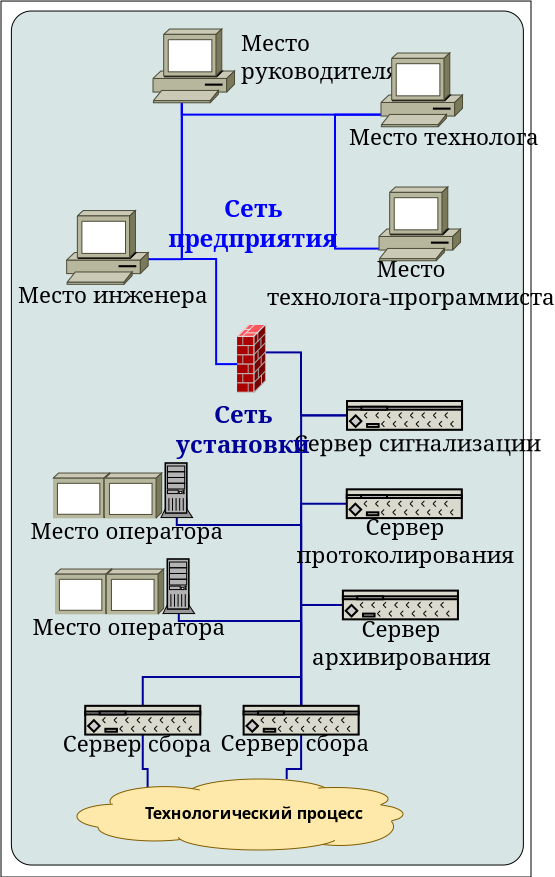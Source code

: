 <?xml version="1.0" encoding="UTF-8"?>
<dia:diagram xmlns:dia="http://www.lysator.liu.se/~alla/dia/">
  <dia:layer name="Тло" visible="true">
    <dia:object type="Standard - Box" version="0" id="O0">
      <dia:attribute name="obj_pos">
        <dia:point val="45.2,-17"/>
      </dia:attribute>
      <dia:attribute name="obj_bb">
        <dia:rectangle val="45.2,-17;71.7,26.8"/>
      </dia:attribute>
      <dia:attribute name="elem_corner">
        <dia:point val="45.2,-17"/>
      </dia:attribute>
      <dia:attribute name="elem_width">
        <dia:real val="26.5"/>
      </dia:attribute>
      <dia:attribute name="elem_height">
        <dia:real val="43.8"/>
      </dia:attribute>
      <dia:attribute name="border_width">
        <dia:real val="0"/>
      </dia:attribute>
      <dia:attribute name="show_background">
        <dia:boolean val="true"/>
      </dia:attribute>
      <dia:attribute name="corner_radius">
        <dia:real val="1.175e-39"/>
      </dia:attribute>
    </dia:object>
    <dia:group>
      <dia:object type="Standard - Box" version="0" id="O1">
        <dia:attribute name="obj_pos">
          <dia:point val="45.719,-16.5"/>
        </dia:attribute>
        <dia:attribute name="obj_bb">
          <dia:rectangle val="45.694,-16.525;71.344,26.225"/>
        </dia:attribute>
        <dia:attribute name="elem_corner">
          <dia:point val="45.719,-16.5"/>
        </dia:attribute>
        <dia:attribute name="elem_width">
          <dia:real val="25.6"/>
        </dia:attribute>
        <dia:attribute name="elem_height">
          <dia:real val="42.7"/>
        </dia:attribute>
        <dia:attribute name="border_width">
          <dia:real val="0.05"/>
        </dia:attribute>
        <dia:attribute name="inner_color">
          <dia:color val="#d8e5e5"/>
        </dia:attribute>
        <dia:attribute name="show_background">
          <dia:boolean val="true"/>
        </dia:attribute>
        <dia:attribute name="corner_radius">
          <dia:real val="1"/>
        </dia:attribute>
      </dia:object>
      <dia:object type="Standard - Text" version="0" id="O2">
        <dia:attribute name="obj_pos">
          <dia:point val="57.8,-6.2"/>
        </dia:attribute>
        <dia:attribute name="obj_bb">
          <dia:rectangle val="54.525,-7.284;61.109,-3.882"/>
        </dia:attribute>
        <dia:attribute name="text">
          <dia:composite type="text">
            <dia:attribute name="string">
              <dia:string>#Сеть
предприятия#</dia:string>
            </dia:attribute>
            <dia:attribute name="font">
              <dia:font family="serif" style="80" name="Times-Bold"/>
            </dia:attribute>
            <dia:attribute name="height">
              <dia:real val="1.5"/>
            </dia:attribute>
            <dia:attribute name="pos">
              <dia:point val="57.8,-6.2"/>
            </dia:attribute>
            <dia:attribute name="color">
              <dia:color val="#0000ff"/>
            </dia:attribute>
            <dia:attribute name="alignment">
              <dia:enum val="1"/>
            </dia:attribute>
          </dia:composite>
        </dia:attribute>
      </dia:object>
      <dia:object type="Standard - ZigZagLine" version="1" id="O3">
        <dia:attribute name="obj_pos">
          <dia:point val="58.421,0.57"/>
        </dia:attribute>
        <dia:attribute name="obj_bb">
          <dia:rectangle val="58.371,0.52;62.55,3.769"/>
        </dia:attribute>
        <dia:attribute name="orth_points">
          <dia:point val="58.421,0.57"/>
          <dia:point val="60.2,0.57"/>
          <dia:point val="60.2,3.719"/>
          <dia:point val="62.5,3.719"/>
        </dia:attribute>
        <dia:attribute name="orth_orient">
          <dia:enum val="0"/>
          <dia:enum val="1"/>
          <dia:enum val="0"/>
        </dia:attribute>
        <dia:attribute name="autorouting">
          <dia:boolean val="false"/>
        </dia:attribute>
        <dia:attribute name="line_color">
          <dia:color val="#000099"/>
        </dia:attribute>
        <dia:connections>
          <dia:connection handle="0" to="O14" connection="9"/>
        </dia:connections>
      </dia:object>
      <dia:object type="Standard - ZigZagLine" version="1" id="O4">
        <dia:attribute name="obj_pos">
          <dia:point val="60.206,18.24"/>
        </dia:attribute>
        <dia:attribute name="obj_bb">
          <dia:rectangle val="60.156,13.149;62.344,18.29"/>
        </dia:attribute>
        <dia:attribute name="orth_points">
          <dia:point val="60.206,18.24"/>
          <dia:point val="60.206,13.199"/>
          <dia:point val="62.294,13.199"/>
        </dia:attribute>
        <dia:attribute name="orth_orient">
          <dia:enum val="1"/>
          <dia:enum val="0"/>
        </dia:attribute>
        <dia:attribute name="autorouting">
          <dia:boolean val="false"/>
        </dia:attribute>
        <dia:attribute name="line_color">
          <dia:color val="#000099"/>
        </dia:attribute>
      </dia:object>
      <dia:object type="Standard - ZigZagLine" version="1" id="O5">
        <dia:attribute name="obj_pos">
          <dia:point val="52.288,18.24"/>
        </dia:attribute>
        <dia:attribute name="obj_bb">
          <dia:rectangle val="52.238,16.75;60.256,18.29"/>
        </dia:attribute>
        <dia:attribute name="orth_points">
          <dia:point val="52.288,18.24"/>
          <dia:point val="52.288,16.8"/>
          <dia:point val="60.206,16.8"/>
          <dia:point val="60.206,18.24"/>
        </dia:attribute>
        <dia:attribute name="orth_orient">
          <dia:enum val="1"/>
          <dia:enum val="0"/>
          <dia:enum val="1"/>
        </dia:attribute>
        <dia:attribute name="autorouting">
          <dia:boolean val="false"/>
        </dia:attribute>
        <dia:attribute name="line_color">
          <dia:color val="#000099"/>
        </dia:attribute>
      </dia:object>
      <dia:object type="Standard - ZigZagLine" version="1" id="O6">
        <dia:attribute name="obj_pos">
          <dia:point val="60.206,18.24"/>
        </dia:attribute>
        <dia:attribute name="obj_bb">
          <dia:rectangle val="60.156,8.087;62.537,18.29"/>
        </dia:attribute>
        <dia:attribute name="orth_points">
          <dia:point val="60.206,18.24"/>
          <dia:point val="60.206,8.137"/>
          <dia:point val="62.487,8.137"/>
        </dia:attribute>
        <dia:attribute name="orth_orient">
          <dia:enum val="1"/>
          <dia:enum val="0"/>
        </dia:attribute>
        <dia:attribute name="autorouting">
          <dia:boolean val="false"/>
        </dia:attribute>
        <dia:attribute name="line_color">
          <dia:color val="#000099"/>
        </dia:attribute>
      </dia:object>
      <dia:object type="Standard - ZigZagLine" version="1" id="O7">
        <dia:attribute name="obj_pos">
          <dia:point val="60.206,18.24"/>
        </dia:attribute>
        <dia:attribute name="obj_bb">
          <dia:rectangle val="54.039,13.577;60.256,18.29"/>
        </dia:attribute>
        <dia:attribute name="orth_points">
          <dia:point val="60.206,18.24"/>
          <dia:point val="60.206,14"/>
          <dia:point val="54.09,14"/>
          <dia:point val="54.09,13.627"/>
        </dia:attribute>
        <dia:attribute name="orth_orient">
          <dia:enum val="1"/>
          <dia:enum val="0"/>
          <dia:enum val="1"/>
        </dia:attribute>
        <dia:attribute name="autorouting">
          <dia:boolean val="false"/>
        </dia:attribute>
        <dia:attribute name="line_color">
          <dia:color val="#000099"/>
        </dia:attribute>
      </dia:object>
      <dia:object type="Standard - ZigZagLine" version="1" id="O8">
        <dia:attribute name="obj_pos">
          <dia:point val="60.206,18.24"/>
        </dia:attribute>
        <dia:attribute name="obj_bb">
          <dia:rectangle val="53.94,8.777;60.256,18.29"/>
        </dia:attribute>
        <dia:attribute name="orth_points">
          <dia:point val="60.206,18.24"/>
          <dia:point val="60.206,9.2"/>
          <dia:point val="53.989,9.2"/>
          <dia:point val="53.989,8.827"/>
        </dia:attribute>
        <dia:attribute name="orth_orient">
          <dia:enum val="1"/>
          <dia:enum val="0"/>
          <dia:enum val="1"/>
        </dia:attribute>
        <dia:attribute name="autorouting">
          <dia:boolean val="false"/>
        </dia:attribute>
        <dia:attribute name="line_color">
          <dia:color val="#000099"/>
        </dia:attribute>
      </dia:object>
      <dia:object type="Standard - ZigZagLine" version="1" id="O9">
        <dia:attribute name="obj_pos">
          <dia:point val="60.206,18.24"/>
        </dia:attribute>
        <dia:attribute name="obj_bb">
          <dia:rectangle val="60.156,3.669;62.55,18.29"/>
        </dia:attribute>
        <dia:attribute name="orth_points">
          <dia:point val="60.206,18.24"/>
          <dia:point val="60.206,3.719"/>
          <dia:point val="62.5,3.719"/>
        </dia:attribute>
        <dia:attribute name="orth_orient">
          <dia:enum val="1"/>
          <dia:enum val="0"/>
        </dia:attribute>
        <dia:attribute name="autorouting">
          <dia:boolean val="false"/>
        </dia:attribute>
        <dia:attribute name="line_color">
          <dia:color val="#000099"/>
        </dia:attribute>
      </dia:object>
      <dia:object type="Standard - ZigZagLine" version="1" id="O10">
        <dia:attribute name="obj_pos">
          <dia:point val="54.242,-11.912"/>
        </dia:attribute>
        <dia:attribute name="obj_bb">
          <dia:rectangle val="52.509,-11.962;54.292,-4.041"/>
        </dia:attribute>
        <dia:attribute name="orth_points">
          <dia:point val="54.242,-11.912"/>
          <dia:point val="54.242,-4.091"/>
          <dia:point val="52.559,-4.091"/>
        </dia:attribute>
        <dia:attribute name="orth_orient">
          <dia:enum val="1"/>
          <dia:enum val="0"/>
        </dia:attribute>
        <dia:attribute name="autorouting">
          <dia:boolean val="false"/>
        </dia:attribute>
        <dia:attribute name="line_color">
          <dia:color val="#0000ff"/>
        </dia:attribute>
      </dia:object>
      <dia:object type="Standard - ZigZagLine" version="1" id="O11">
        <dia:attribute name="obj_pos">
          <dia:point val="59.485,21.9"/>
        </dia:attribute>
        <dia:attribute name="obj_bb">
          <dia:rectangle val="59.435,19.628;60.256,21.95"/>
        </dia:attribute>
        <dia:attribute name="orth_points">
          <dia:point val="59.485,21.9"/>
          <dia:point val="59.485,21.4"/>
          <dia:point val="60.206,21.4"/>
          <dia:point val="60.206,19.678"/>
        </dia:attribute>
        <dia:attribute name="orth_orient">
          <dia:enum val="1"/>
          <dia:enum val="0"/>
          <dia:enum val="1"/>
        </dia:attribute>
        <dia:attribute name="autorouting">
          <dia:boolean val="false"/>
        </dia:attribute>
        <dia:attribute name="line_color">
          <dia:color val="#000099"/>
        </dia:attribute>
      </dia:object>
      <dia:object type="Standard - ZigZagLine" version="1" id="O12">
        <dia:attribute name="obj_pos">
          <dia:point val="52.531,22.319"/>
        </dia:attribute>
        <dia:attribute name="obj_bb">
          <dia:rectangle val="52.238,19.628;52.581,22.369"/>
        </dia:attribute>
        <dia:attribute name="orth_points">
          <dia:point val="52.531,22.319"/>
          <dia:point val="52.531,21.4"/>
          <dia:point val="52.288,21.4"/>
          <dia:point val="52.288,19.678"/>
        </dia:attribute>
        <dia:attribute name="orth_orient">
          <dia:enum val="1"/>
          <dia:enum val="0"/>
          <dia:enum val="1"/>
        </dia:attribute>
        <dia:attribute name="autorouting">
          <dia:boolean val="false"/>
        </dia:attribute>
        <dia:attribute name="line_color">
          <dia:color val="#000099"/>
        </dia:attribute>
      </dia:object>
      <dia:object type="Standard - ZigZagLine" version="1" id="O13">
        <dia:attribute name="obj_pos">
          <dia:point val="57.007,1.156"/>
        </dia:attribute>
        <dia:attribute name="obj_bb">
          <dia:rectangle val="54.192,-11.962;57.057,1.206"/>
        </dia:attribute>
        <dia:attribute name="orth_points">
          <dia:point val="57.007,1.156"/>
          <dia:point val="55.957,1.156"/>
          <dia:point val="55.957,-4.1"/>
          <dia:point val="54.242,-4.1"/>
          <dia:point val="54.242,-11.912"/>
        </dia:attribute>
        <dia:attribute name="orth_orient">
          <dia:enum val="0"/>
          <dia:enum val="1"/>
          <dia:enum val="0"/>
          <dia:enum val="1"/>
        </dia:attribute>
        <dia:attribute name="autorouting">
          <dia:boolean val="false"/>
        </dia:attribute>
        <dia:attribute name="line_color">
          <dia:color val="#0000ff"/>
        </dia:attribute>
        <dia:connections>
          <dia:connection handle="0" to="O14" connection="7"/>
        </dia:connections>
      </dia:object>
      <dia:object type="Cisco - Firewall" version="0" id="O14">
        <dia:attribute name="obj_pos">
          <dia:point val="57.007,-0.839"/>
        </dia:attribute>
        <dia:attribute name="obj_bb">
          <dia:rectangle val="56.992,-0.85;58.458,2.579"/>
        </dia:attribute>
        <dia:attribute name="elem_corner">
          <dia:point val="57.007,-0.839"/>
        </dia:attribute>
        <dia:attribute name="elem_width">
          <dia:real val="1.415"/>
        </dia:attribute>
        <dia:attribute name="elem_height">
          <dia:real val="3.412"/>
        </dia:attribute>
        <dia:attribute name="line_width">
          <dia:real val="0.1"/>
        </dia:attribute>
        <dia:attribute name="line_colour">
          <dia:color val="#000000"/>
        </dia:attribute>
        <dia:attribute name="fill_colour">
          <dia:color val="#ffffff"/>
        </dia:attribute>
        <dia:attribute name="show_background">
          <dia:boolean val="true"/>
        </dia:attribute>
        <dia:attribute name="line_style">
          <dia:enum val="0"/>
          <dia:real val="1"/>
        </dia:attribute>
        <dia:attribute name="flip_horizontal">
          <dia:boolean val="false"/>
        </dia:attribute>
        <dia:attribute name="flip_vertical">
          <dia:boolean val="false"/>
        </dia:attribute>
      </dia:object>
      <dia:group>
        <dia:object type="Network - A Workstation" version="0" id="O15">
          <dia:attribute name="obj_pos">
            <dia:point val="62.5,3"/>
          </dia:attribute>
          <dia:attribute name="obj_bb">
            <dia:rectangle val="62.45,2.95;68.303,4.488"/>
          </dia:attribute>
          <dia:attribute name="elem_corner">
            <dia:point val="62.5,3"/>
          </dia:attribute>
          <dia:attribute name="elem_width">
            <dia:real val="5.753"/>
          </dia:attribute>
          <dia:attribute name="elem_height">
            <dia:real val="1.438"/>
          </dia:attribute>
          <dia:attribute name="line_width">
            <dia:real val="0.1"/>
          </dia:attribute>
          <dia:attribute name="line_colour">
            <dia:color val="#000000"/>
          </dia:attribute>
          <dia:attribute name="fill_colour">
            <dia:color val="#ffffff"/>
          </dia:attribute>
          <dia:attribute name="show_background">
            <dia:boolean val="true"/>
          </dia:attribute>
          <dia:attribute name="line_style">
            <dia:enum val="0"/>
            <dia:real val="1"/>
          </dia:attribute>
          <dia:attribute name="flip_horizontal">
            <dia:boolean val="false"/>
          </dia:attribute>
          <dia:attribute name="flip_vertical">
            <dia:boolean val="false"/>
          </dia:attribute>
        </dia:object>
        <dia:object type="Standard - Text" version="0" id="O16">
          <dia:attribute name="obj_pos">
            <dia:point val="66.013,5.51"/>
          </dia:attribute>
          <dia:attribute name="obj_bb">
            <dia:rectangle val="61.413,4.56;70.613,6.26"/>
          </dia:attribute>
          <dia:attribute name="text">
            <dia:composite type="text">
              <dia:attribute name="string">
                <dia:string>#Сервер сигнализации#</dia:string>
              </dia:attribute>
              <dia:attribute name="font">
                <dia:font family="serif" style="0" name="Times-Roman"/>
              </dia:attribute>
              <dia:attribute name="height">
                <dia:real val="1.4"/>
              </dia:attribute>
              <dia:attribute name="pos">
                <dia:point val="66.013,5.51"/>
              </dia:attribute>
              <dia:attribute name="color">
                <dia:color val="#000000"/>
              </dia:attribute>
              <dia:attribute name="alignment">
                <dia:enum val="1"/>
              </dia:attribute>
            </dia:composite>
          </dia:attribute>
        </dia:object>
      </dia:group>
      <dia:group>
        <dia:object type="Standard - Text" version="0" id="O17">
          <dia:attribute name="obj_pos">
            <dia:point val="65.4,9.7"/>
          </dia:attribute>
          <dia:attribute name="obj_bb">
            <dia:rectangle val="61.425,8.75;69.375,11.85"/>
          </dia:attribute>
          <dia:attribute name="text">
            <dia:composite type="text">
              <dia:attribute name="string">
                <dia:string>#Сервер
протоколирования#</dia:string>
              </dia:attribute>
              <dia:attribute name="font">
                <dia:font family="serif" style="0" name="Times-Roman"/>
              </dia:attribute>
              <dia:attribute name="height">
                <dia:real val="1.4"/>
              </dia:attribute>
              <dia:attribute name="pos">
                <dia:point val="65.4,9.7"/>
              </dia:attribute>
              <dia:attribute name="color">
                <dia:color val="#000000"/>
              </dia:attribute>
              <dia:attribute name="alignment">
                <dia:enum val="1"/>
              </dia:attribute>
            </dia:composite>
          </dia:attribute>
        </dia:object>
        <dia:object type="Network - A Workstation" version="0" id="O18">
          <dia:attribute name="obj_pos">
            <dia:point val="62.487,7.418"/>
          </dia:attribute>
          <dia:attribute name="obj_bb">
            <dia:rectangle val="62.437,7.367;68.29,8.906"/>
          </dia:attribute>
          <dia:attribute name="elem_corner">
            <dia:point val="62.487,7.418"/>
          </dia:attribute>
          <dia:attribute name="elem_width">
            <dia:real val="5.753"/>
          </dia:attribute>
          <dia:attribute name="elem_height">
            <dia:real val="1.438"/>
          </dia:attribute>
          <dia:attribute name="line_width">
            <dia:real val="0.1"/>
          </dia:attribute>
          <dia:attribute name="line_colour">
            <dia:color val="#000000"/>
          </dia:attribute>
          <dia:attribute name="fill_colour">
            <dia:color val="#ffffff"/>
          </dia:attribute>
          <dia:attribute name="show_background">
            <dia:boolean val="true"/>
          </dia:attribute>
          <dia:attribute name="line_style">
            <dia:enum val="0"/>
            <dia:real val="1"/>
          </dia:attribute>
          <dia:attribute name="flip_horizontal">
            <dia:boolean val="false"/>
          </dia:attribute>
          <dia:attribute name="flip_vertical">
            <dia:boolean val="false"/>
          </dia:attribute>
        </dia:object>
      </dia:group>
      <dia:group>
        <dia:object type="Standard - Text" version="0" id="O19">
          <dia:attribute name="obj_pos">
            <dia:point val="65.2,14.8"/>
          </dia:attribute>
          <dia:attribute name="obj_bb">
            <dia:rectangle val="62,13.85;68.4,16.95"/>
          </dia:attribute>
          <dia:attribute name="text">
            <dia:composite type="text">
              <dia:attribute name="string">
                <dia:string>#Сервер
архивирования#</dia:string>
              </dia:attribute>
              <dia:attribute name="font">
                <dia:font family="serif" style="0" name="Times-Roman"/>
              </dia:attribute>
              <dia:attribute name="height">
                <dia:real val="1.4"/>
              </dia:attribute>
              <dia:attribute name="pos">
                <dia:point val="65.2,14.8"/>
              </dia:attribute>
              <dia:attribute name="color">
                <dia:color val="#000000"/>
              </dia:attribute>
              <dia:attribute name="alignment">
                <dia:enum val="1"/>
              </dia:attribute>
            </dia:composite>
          </dia:attribute>
        </dia:object>
        <dia:object type="Network - A Workstation" version="0" id="O20">
          <dia:attribute name="obj_pos">
            <dia:point val="62.294,12.48"/>
          </dia:attribute>
          <dia:attribute name="obj_bb">
            <dia:rectangle val="62.244,12.43;68.097,13.968"/>
          </dia:attribute>
          <dia:attribute name="elem_corner">
            <dia:point val="62.294,12.48"/>
          </dia:attribute>
          <dia:attribute name="elem_width">
            <dia:real val="5.753"/>
          </dia:attribute>
          <dia:attribute name="elem_height">
            <dia:real val="1.438"/>
          </dia:attribute>
          <dia:attribute name="line_width">
            <dia:real val="0.1"/>
          </dia:attribute>
          <dia:attribute name="line_colour">
            <dia:color val="#000000"/>
          </dia:attribute>
          <dia:attribute name="fill_colour">
            <dia:color val="#ffffff"/>
          </dia:attribute>
          <dia:attribute name="show_background">
            <dia:boolean val="true"/>
          </dia:attribute>
          <dia:attribute name="line_style">
            <dia:enum val="0"/>
            <dia:real val="1"/>
          </dia:attribute>
          <dia:attribute name="flip_horizontal">
            <dia:boolean val="false"/>
          </dia:attribute>
          <dia:attribute name="flip_vertical">
            <dia:boolean val="false"/>
          </dia:attribute>
        </dia:object>
      </dia:group>
      <dia:object type="Standard - Text" version="0" id="O21">
        <dia:attribute name="obj_pos">
          <dia:point val="57.3,4.1"/>
        </dia:attribute>
        <dia:attribute name="obj_bb">
          <dia:rectangle val="54.741,3.016;59.825,6.418"/>
        </dia:attribute>
        <dia:attribute name="text">
          <dia:composite type="text">
            <dia:attribute name="string">
              <dia:string>#Сеть
установки#</dia:string>
            </dia:attribute>
            <dia:attribute name="font">
              <dia:font family="serif" style="80" name="Times-Bold"/>
            </dia:attribute>
            <dia:attribute name="height">
              <dia:real val="1.5"/>
            </dia:attribute>
            <dia:attribute name="pos">
              <dia:point val="57.3,4.1"/>
            </dia:attribute>
            <dia:attribute name="color">
              <dia:color val="#000099"/>
            </dia:attribute>
            <dia:attribute name="alignment">
              <dia:enum val="1"/>
            </dia:attribute>
          </dia:composite>
        </dia:attribute>
      </dia:object>
      <dia:group>
        <dia:object type="Standard - Text" version="0" id="O22">
          <dia:attribute name="obj_pos">
            <dia:point val="51.5,9.9"/>
          </dia:attribute>
          <dia:attribute name="obj_bb">
            <dia:rectangle val="47.85,8.95;55.15,10.65"/>
          </dia:attribute>
          <dia:attribute name="text">
            <dia:composite type="text">
              <dia:attribute name="string">
                <dia:string>#Место оператора#</dia:string>
              </dia:attribute>
              <dia:attribute name="font">
                <dia:font family="serif" style="0" name="Times-Roman"/>
              </dia:attribute>
              <dia:attribute name="height">
                <dia:real val="1.4"/>
              </dia:attribute>
              <dia:attribute name="pos">
                <dia:point val="51.5,9.9"/>
              </dia:attribute>
              <dia:attribute name="color">
                <dia:color val="#000000"/>
              </dia:attribute>
              <dia:attribute name="alignment">
                <dia:enum val="1"/>
              </dia:attribute>
            </dia:composite>
          </dia:attribute>
        </dia:object>
        <dia:group>
          <dia:object type="Network - General Computer (Tower)" version="0" id="O23">
            <dia:attribute name="obj_pos">
              <dia:point val="53.2,6.1"/>
            </dia:attribute>
            <dia:attribute name="obj_bb">
              <dia:rectangle val="53.192,6.06;54.788,9.949"/>
            </dia:attribute>
            <dia:attribute name="elem_corner">
              <dia:point val="53.2,6.1"/>
            </dia:attribute>
            <dia:attribute name="elem_width">
              <dia:real val="1.579"/>
            </dia:attribute>
            <dia:attribute name="elem_height">
              <dia:real val="2.727"/>
            </dia:attribute>
            <dia:attribute name="line_width">
              <dia:real val="0.1"/>
            </dia:attribute>
            <dia:attribute name="line_colour">
              <dia:color val="#000000"/>
            </dia:attribute>
            <dia:attribute name="fill_colour">
              <dia:color val="#ffffff"/>
            </dia:attribute>
            <dia:attribute name="show_background">
              <dia:boolean val="true"/>
            </dia:attribute>
            <dia:attribute name="line_style">
              <dia:enum val="0"/>
              <dia:real val="1"/>
            </dia:attribute>
            <dia:attribute name="text">
              <dia:composite type="text">
                <dia:attribute name="string">
                  <dia:string>##</dia:string>
                </dia:attribute>
                <dia:attribute name="font">
                  <dia:font family="courier new" style="0" name="Courier"/>
                </dia:attribute>
                <dia:attribute name="height">
                  <dia:real val="0.8"/>
                </dia:attribute>
                <dia:attribute name="pos">
                  <dia:point val="53.989,9.449"/>
                </dia:attribute>
                <dia:attribute name="color">
                  <dia:color val="#000000"/>
                </dia:attribute>
                <dia:attribute name="alignment">
                  <dia:enum val="1"/>
                </dia:attribute>
              </dia:composite>
            </dia:attribute>
            <dia:attribute name="flip_horizontal">
              <dia:boolean val="false"/>
            </dia:attribute>
            <dia:attribute name="flip_vertical">
              <dia:boolean val="false"/>
            </dia:attribute>
          </dia:object>
          <dia:object type="Cisco - Monitor" version="0" id="O24">
            <dia:attribute name="obj_pos">
              <dia:point val="47.8,6.6"/>
            </dia:attribute>
            <dia:attribute name="obj_bb">
              <dia:rectangle val="47.799,6.599;50.624,8.862"/>
            </dia:attribute>
            <dia:attribute name="elem_corner">
              <dia:point val="47.8,6.6"/>
            </dia:attribute>
            <dia:attribute name="elem_width">
              <dia:real val="2.823"/>
            </dia:attribute>
            <dia:attribute name="elem_height">
              <dia:real val="2.262"/>
            </dia:attribute>
            <dia:attribute name="line_width">
              <dia:real val="0.1"/>
            </dia:attribute>
            <dia:attribute name="line_colour">
              <dia:color val="#000000"/>
            </dia:attribute>
            <dia:attribute name="fill_colour">
              <dia:color val="#ffffff"/>
            </dia:attribute>
            <dia:attribute name="show_background">
              <dia:boolean val="true"/>
            </dia:attribute>
            <dia:attribute name="line_style">
              <dia:enum val="0"/>
              <dia:real val="1"/>
            </dia:attribute>
            <dia:attribute name="flip_horizontal">
              <dia:boolean val="false"/>
            </dia:attribute>
            <dia:attribute name="flip_vertical">
              <dia:boolean val="false"/>
            </dia:attribute>
          </dia:object>
          <dia:object type="Cisco - Monitor" version="0" id="O25">
            <dia:attribute name="obj_pos">
              <dia:point val="50.4,6.6"/>
            </dia:attribute>
            <dia:attribute name="obj_bb">
              <dia:rectangle val="50.399,6.599;53.236,8.872"/>
            </dia:attribute>
            <dia:attribute name="elem_corner">
              <dia:point val="50.4,6.6"/>
            </dia:attribute>
            <dia:attribute name="elem_width">
              <dia:real val="2.835"/>
            </dia:attribute>
            <dia:attribute name="elem_height">
              <dia:real val="2.272"/>
            </dia:attribute>
            <dia:attribute name="line_width">
              <dia:real val="0.1"/>
            </dia:attribute>
            <dia:attribute name="line_colour">
              <dia:color val="#000000"/>
            </dia:attribute>
            <dia:attribute name="fill_colour">
              <dia:color val="#ffffff"/>
            </dia:attribute>
            <dia:attribute name="show_background">
              <dia:boolean val="true"/>
            </dia:attribute>
            <dia:attribute name="line_style">
              <dia:enum val="0"/>
              <dia:real val="1"/>
            </dia:attribute>
            <dia:attribute name="flip_horizontal">
              <dia:boolean val="false"/>
            </dia:attribute>
            <dia:attribute name="flip_vertical">
              <dia:boolean val="false"/>
            </dia:attribute>
          </dia:object>
        </dia:group>
      </dia:group>
      <dia:group>
        <dia:object type="Standard - Text" version="0" id="O26">
          <dia:attribute name="obj_pos">
            <dia:point val="51.6,14.7"/>
          </dia:attribute>
          <dia:attribute name="obj_bb">
            <dia:rectangle val="47.95,13.75;55.25,15.45"/>
          </dia:attribute>
          <dia:attribute name="text">
            <dia:composite type="text">
              <dia:attribute name="string">
                <dia:string>#Место оператора#</dia:string>
              </dia:attribute>
              <dia:attribute name="font">
                <dia:font family="serif" style="0" name="Times-Roman"/>
              </dia:attribute>
              <dia:attribute name="height">
                <dia:real val="1.4"/>
              </dia:attribute>
              <dia:attribute name="pos">
                <dia:point val="51.6,14.7"/>
              </dia:attribute>
              <dia:attribute name="color">
                <dia:color val="#000000"/>
              </dia:attribute>
              <dia:attribute name="alignment">
                <dia:enum val="1"/>
              </dia:attribute>
            </dia:composite>
          </dia:attribute>
        </dia:object>
        <dia:group>
          <dia:object type="Network - General Computer (Tower)" version="0" id="O27">
            <dia:attribute name="obj_pos">
              <dia:point val="53.3,10.9"/>
            </dia:attribute>
            <dia:attribute name="obj_bb">
              <dia:rectangle val="53.292,10.86;54.888,14.749"/>
            </dia:attribute>
            <dia:attribute name="elem_corner">
              <dia:point val="53.3,10.9"/>
            </dia:attribute>
            <dia:attribute name="elem_width">
              <dia:real val="1.579"/>
            </dia:attribute>
            <dia:attribute name="elem_height">
              <dia:real val="2.727"/>
            </dia:attribute>
            <dia:attribute name="line_width">
              <dia:real val="0.1"/>
            </dia:attribute>
            <dia:attribute name="line_colour">
              <dia:color val="#000000"/>
            </dia:attribute>
            <dia:attribute name="fill_colour">
              <dia:color val="#ffffff"/>
            </dia:attribute>
            <dia:attribute name="show_background">
              <dia:boolean val="true"/>
            </dia:attribute>
            <dia:attribute name="line_style">
              <dia:enum val="0"/>
              <dia:real val="1"/>
            </dia:attribute>
            <dia:attribute name="text">
              <dia:composite type="text">
                <dia:attribute name="string">
                  <dia:string>##</dia:string>
                </dia:attribute>
                <dia:attribute name="font">
                  <dia:font family="courier new" style="0" name="Courier"/>
                </dia:attribute>
                <dia:attribute name="height">
                  <dia:real val="0.8"/>
                </dia:attribute>
                <dia:attribute name="pos">
                  <dia:point val="54.09,14.249"/>
                </dia:attribute>
                <dia:attribute name="color">
                  <dia:color val="#000000"/>
                </dia:attribute>
                <dia:attribute name="alignment">
                  <dia:enum val="1"/>
                </dia:attribute>
              </dia:composite>
            </dia:attribute>
            <dia:attribute name="flip_horizontal">
              <dia:boolean val="false"/>
            </dia:attribute>
            <dia:attribute name="flip_vertical">
              <dia:boolean val="false"/>
            </dia:attribute>
          </dia:object>
          <dia:object type="Cisco - Monitor" version="0" id="O28">
            <dia:attribute name="obj_pos">
              <dia:point val="47.9,11.4"/>
            </dia:attribute>
            <dia:attribute name="obj_bb">
              <dia:rectangle val="47.899,11.399;50.724,13.662"/>
            </dia:attribute>
            <dia:attribute name="elem_corner">
              <dia:point val="47.9,11.4"/>
            </dia:attribute>
            <dia:attribute name="elem_width">
              <dia:real val="2.823"/>
            </dia:attribute>
            <dia:attribute name="elem_height">
              <dia:real val="2.262"/>
            </dia:attribute>
            <dia:attribute name="line_width">
              <dia:real val="0.1"/>
            </dia:attribute>
            <dia:attribute name="line_colour">
              <dia:color val="#000000"/>
            </dia:attribute>
            <dia:attribute name="fill_colour">
              <dia:color val="#ffffff"/>
            </dia:attribute>
            <dia:attribute name="show_background">
              <dia:boolean val="true"/>
            </dia:attribute>
            <dia:attribute name="line_style">
              <dia:enum val="0"/>
              <dia:real val="1"/>
            </dia:attribute>
            <dia:attribute name="flip_horizontal">
              <dia:boolean val="false"/>
            </dia:attribute>
            <dia:attribute name="flip_vertical">
              <dia:boolean val="false"/>
            </dia:attribute>
          </dia:object>
          <dia:object type="Cisco - Monitor" version="0" id="O29">
            <dia:attribute name="obj_pos">
              <dia:point val="50.5,11.4"/>
            </dia:attribute>
            <dia:attribute name="obj_bb">
              <dia:rectangle val="50.499,11.399;53.336,13.672"/>
            </dia:attribute>
            <dia:attribute name="elem_corner">
              <dia:point val="50.5,11.4"/>
            </dia:attribute>
            <dia:attribute name="elem_width">
              <dia:real val="2.835"/>
            </dia:attribute>
            <dia:attribute name="elem_height">
              <dia:real val="2.272"/>
            </dia:attribute>
            <dia:attribute name="line_width">
              <dia:real val="0.1"/>
            </dia:attribute>
            <dia:attribute name="line_colour">
              <dia:color val="#000000"/>
            </dia:attribute>
            <dia:attribute name="fill_colour">
              <dia:color val="#ffffff"/>
            </dia:attribute>
            <dia:attribute name="show_background">
              <dia:boolean val="true"/>
            </dia:attribute>
            <dia:attribute name="line_style">
              <dia:enum val="0"/>
              <dia:real val="1"/>
            </dia:attribute>
            <dia:attribute name="flip_horizontal">
              <dia:boolean val="false"/>
            </dia:attribute>
            <dia:attribute name="flip_vertical">
              <dia:boolean val="false"/>
            </dia:attribute>
          </dia:object>
        </dia:group>
      </dia:group>
      <dia:group>
        <dia:object type="Cisco - Cloud Gold" version="0" id="O30">
          <dia:attribute name="obj_pos">
            <dia:point val="49,21.9"/>
          </dia:attribute>
          <dia:attribute name="obj_bb">
            <dia:rectangle val="48.999,21.899;65.3,25.451"/>
          </dia:attribute>
          <dia:attribute name="elem_corner">
            <dia:point val="49,21.9"/>
          </dia:attribute>
          <dia:attribute name="elem_width">
            <dia:real val="16.3"/>
          </dia:attribute>
          <dia:attribute name="elem_height">
            <dia:real val="3.55"/>
          </dia:attribute>
          <dia:attribute name="line_width">
            <dia:real val="0.1"/>
          </dia:attribute>
          <dia:attribute name="line_colour">
            <dia:color val="#000000"/>
          </dia:attribute>
          <dia:attribute name="fill_colour">
            <dia:color val="#ffffff"/>
          </dia:attribute>
          <dia:attribute name="show_background">
            <dia:boolean val="true"/>
          </dia:attribute>
          <dia:attribute name="line_style">
            <dia:enum val="0"/>
            <dia:real val="1"/>
          </dia:attribute>
          <dia:attribute name="flip_horizontal">
            <dia:boolean val="false"/>
          </dia:attribute>
          <dia:attribute name="flip_vertical">
            <dia:boolean val="false"/>
          </dia:attribute>
        </dia:object>
        <dia:object type="Standard - Text" version="0" id="O31">
          <dia:attribute name="obj_pos">
            <dia:point val="57.843,23.902"/>
          </dia:attribute>
          <dia:attribute name="obj_bb">
            <dia:rectangle val="52.968,23.127;62.743,24.452"/>
          </dia:attribute>
          <dia:attribute name="text">
            <dia:composite type="text">
              <dia:attribute name="string">
                <dia:string>#Технологический процесс#</dia:string>
              </dia:attribute>
              <dia:attribute name="font">
                <dia:font family="sans" style="80" name="Helvetica-Bold"/>
              </dia:attribute>
              <dia:attribute name="height">
                <dia:real val="1"/>
              </dia:attribute>
              <dia:attribute name="pos">
                <dia:point val="57.843,23.902"/>
              </dia:attribute>
              <dia:attribute name="color">
                <dia:color val="#000000"/>
              </dia:attribute>
              <dia:attribute name="alignment">
                <dia:enum val="1"/>
              </dia:attribute>
            </dia:composite>
          </dia:attribute>
        </dia:object>
      </dia:group>
      <dia:object type="Standard - ZigZagLine" version="1" id="O32">
        <dia:attribute name="obj_pos">
          <dia:point val="54.242,-11.912"/>
        </dia:attribute>
        <dia:attribute name="obj_bb">
          <dia:rectangle val="54.192,-11.962;64.25,-11.269"/>
        </dia:attribute>
        <dia:attribute name="orth_points">
          <dia:point val="54.242,-11.912"/>
          <dia:point val="54.242,-11.319"/>
          <dia:point val="64.2,-11.319"/>
        </dia:attribute>
        <dia:attribute name="orth_orient">
          <dia:enum val="1"/>
          <dia:enum val="0"/>
        </dia:attribute>
        <dia:attribute name="autorouting">
          <dia:boolean val="false"/>
        </dia:attribute>
        <dia:attribute name="line_color">
          <dia:color val="#0000ff"/>
        </dia:attribute>
      </dia:object>
      <dia:group>
        <dia:object type="Standard - Text" version="0" id="O33">
          <dia:attribute name="obj_pos">
            <dia:point val="50.8,-1.9"/>
          </dia:attribute>
          <dia:attribute name="obj_bb">
            <dia:rectangle val="47.2,-2.85;54.4,-1.15"/>
          </dia:attribute>
          <dia:attribute name="text">
            <dia:composite type="text">
              <dia:attribute name="string">
                <dia:string>#Место инженера#</dia:string>
              </dia:attribute>
              <dia:attribute name="font">
                <dia:font family="serif" style="0" name="Times-Roman"/>
              </dia:attribute>
              <dia:attribute name="height">
                <dia:real val="1.4"/>
              </dia:attribute>
              <dia:attribute name="pos">
                <dia:point val="50.8,-1.9"/>
              </dia:attribute>
              <dia:attribute name="color">
                <dia:color val="#000000"/>
              </dia:attribute>
              <dia:attribute name="alignment">
                <dia:enum val="1"/>
              </dia:attribute>
            </dia:composite>
          </dia:attribute>
        </dia:object>
        <dia:object type="Cisco - PC" version="0" id="O34">
          <dia:attribute name="obj_pos">
            <dia:point val="48.483,-6.522"/>
          </dia:attribute>
          <dia:attribute name="obj_bb">
            <dia:rectangle val="48.481,-6.524;52.56,-2.833"/>
          </dia:attribute>
          <dia:attribute name="elem_corner">
            <dia:point val="48.483,-6.522"/>
          </dia:attribute>
          <dia:attribute name="elem_width">
            <dia:real val="4.076"/>
          </dia:attribute>
          <dia:attribute name="elem_height">
            <dia:real val="3.688"/>
          </dia:attribute>
          <dia:attribute name="line_width">
            <dia:real val="0.1"/>
          </dia:attribute>
          <dia:attribute name="line_colour">
            <dia:color val="#000000"/>
          </dia:attribute>
          <dia:attribute name="fill_colour">
            <dia:color val="#ffffff"/>
          </dia:attribute>
          <dia:attribute name="show_background">
            <dia:boolean val="true"/>
          </dia:attribute>
          <dia:attribute name="line_style">
            <dia:enum val="0"/>
            <dia:real val="1"/>
          </dia:attribute>
          <dia:attribute name="flip_horizontal">
            <dia:boolean val="false"/>
          </dia:attribute>
          <dia:attribute name="flip_vertical">
            <dia:boolean val="false"/>
          </dia:attribute>
        </dia:object>
      </dia:group>
      <dia:group>
        <dia:object type="Standard - Text" version="0" id="O35">
          <dia:attribute name="obj_pos">
            <dia:point val="57.2,-14.5"/>
          </dia:attribute>
          <dia:attribute name="obj_bb">
            <dia:rectangle val="57.2,-15.45;62.9,-12.35"/>
          </dia:attribute>
          <dia:attribute name="text">
            <dia:composite type="text">
              <dia:attribute name="string">
                <dia:string>#Место
руководителя#</dia:string>
              </dia:attribute>
              <dia:attribute name="font">
                <dia:font family="serif" style="0" name="Times-Roman"/>
              </dia:attribute>
              <dia:attribute name="height">
                <dia:real val="1.4"/>
              </dia:attribute>
              <dia:attribute name="pos">
                <dia:point val="57.2,-14.5"/>
              </dia:attribute>
              <dia:attribute name="color">
                <dia:color val="#000000"/>
              </dia:attribute>
              <dia:attribute name="alignment">
                <dia:enum val="0"/>
              </dia:attribute>
            </dia:composite>
          </dia:attribute>
        </dia:object>
        <dia:object type="Cisco - PC" version="0" id="O36">
          <dia:attribute name="obj_pos">
            <dia:point val="52.8,-15.6"/>
          </dia:attribute>
          <dia:attribute name="obj_bb">
            <dia:rectangle val="52.799,-15.601;56.877,-11.911"/>
          </dia:attribute>
          <dia:attribute name="elem_corner">
            <dia:point val="52.8,-15.6"/>
          </dia:attribute>
          <dia:attribute name="elem_width">
            <dia:real val="4.076"/>
          </dia:attribute>
          <dia:attribute name="elem_height">
            <dia:real val="3.688"/>
          </dia:attribute>
          <dia:attribute name="line_width">
            <dia:real val="0.1"/>
          </dia:attribute>
          <dia:attribute name="line_colour">
            <dia:color val="#000000"/>
          </dia:attribute>
          <dia:attribute name="fill_colour">
            <dia:color val="#ffffff"/>
          </dia:attribute>
          <dia:attribute name="show_background">
            <dia:boolean val="true"/>
          </dia:attribute>
          <dia:attribute name="line_style">
            <dia:enum val="0"/>
            <dia:real val="1"/>
          </dia:attribute>
          <dia:attribute name="flip_horizontal">
            <dia:boolean val="false"/>
          </dia:attribute>
          <dia:attribute name="flip_vertical">
            <dia:boolean val="false"/>
          </dia:attribute>
        </dia:object>
      </dia:group>
      <dia:object type="Standard - ZigZagLine" version="1" id="O37">
        <dia:attribute name="obj_pos">
          <dia:point val="64.2,-11.319"/>
        </dia:attribute>
        <dia:attribute name="obj_bb">
          <dia:rectangle val="61.85,-11.369;64.25,-4.569"/>
        </dia:attribute>
        <dia:attribute name="orth_points">
          <dia:point val="64.2,-11.319"/>
          <dia:point val="61.9,-11.319"/>
          <dia:point val="61.9,-4.619"/>
          <dia:point val="64.1,-4.619"/>
        </dia:attribute>
        <dia:attribute name="orth_orient">
          <dia:enum val="0"/>
          <dia:enum val="1"/>
          <dia:enum val="0"/>
        </dia:attribute>
        <dia:attribute name="autorouting">
          <dia:boolean val="false"/>
        </dia:attribute>
        <dia:attribute name="line_color">
          <dia:color val="#0000ff"/>
        </dia:attribute>
      </dia:object>
      <dia:group>
        <dia:object type="Cisco - PC" version="0" id="O38">
          <dia:attribute name="obj_pos">
            <dia:point val="64.2,-14.4"/>
          </dia:attribute>
          <dia:attribute name="obj_bb">
            <dia:rectangle val="64.199,-14.401;68.277,-10.71"/>
          </dia:attribute>
          <dia:attribute name="elem_corner">
            <dia:point val="64.2,-14.4"/>
          </dia:attribute>
          <dia:attribute name="elem_width">
            <dia:real val="4.076"/>
          </dia:attribute>
          <dia:attribute name="elem_height">
            <dia:real val="3.688"/>
          </dia:attribute>
          <dia:attribute name="line_width">
            <dia:real val="0.1"/>
          </dia:attribute>
          <dia:attribute name="line_colour">
            <dia:color val="#000000"/>
          </dia:attribute>
          <dia:attribute name="fill_colour">
            <dia:color val="#ffffff"/>
          </dia:attribute>
          <dia:attribute name="show_background">
            <dia:boolean val="true"/>
          </dia:attribute>
          <dia:attribute name="line_style">
            <dia:enum val="0"/>
            <dia:real val="1"/>
          </dia:attribute>
          <dia:attribute name="flip_horizontal">
            <dia:boolean val="false"/>
          </dia:attribute>
          <dia:attribute name="flip_vertical">
            <dia:boolean val="false"/>
          </dia:attribute>
        </dia:object>
        <dia:object type="Standard - Text" version="0" id="O39">
          <dia:attribute name="obj_pos">
            <dia:point val="62.6,-9.8"/>
          </dia:attribute>
          <dia:attribute name="obj_bb">
            <dia:rectangle val="62.6,-10.781;69.881,-8.988"/>
          </dia:attribute>
          <dia:attribute name="text">
            <dia:composite type="text">
              <dia:attribute name="string">
                <dia:string>#Место технолога#</dia:string>
              </dia:attribute>
              <dia:attribute name="font">
                <dia:font family="serif" style="0" name="Times-Roman"/>
              </dia:attribute>
              <dia:attribute name="height">
                <dia:real val="1.4"/>
              </dia:attribute>
              <dia:attribute name="pos">
                <dia:point val="62.6,-9.8"/>
              </dia:attribute>
              <dia:attribute name="color">
                <dia:color val="#000000"/>
              </dia:attribute>
              <dia:attribute name="alignment">
                <dia:enum val="0"/>
              </dia:attribute>
            </dia:composite>
          </dia:attribute>
        </dia:object>
      </dia:group>
      <dia:group>
        <dia:object type="Standard - Text" version="0" id="O40">
          <dia:attribute name="obj_pos">
            <dia:point val="65.7,-3.2"/>
          </dia:attribute>
          <dia:attribute name="obj_bb">
            <dia:rectangle val="60.35,-4.181;71.081,-0.988"/>
          </dia:attribute>
          <dia:attribute name="text">
            <dia:composite type="text">
              <dia:attribute name="string">
                <dia:string>#Место
технолога-программиста#</dia:string>
              </dia:attribute>
              <dia:attribute name="font">
                <dia:font family="serif" style="0" name="Times-Roman"/>
              </dia:attribute>
              <dia:attribute name="height">
                <dia:real val="1.4"/>
              </dia:attribute>
              <dia:attribute name="pos">
                <dia:point val="65.7,-3.2"/>
              </dia:attribute>
              <dia:attribute name="color">
                <dia:color val="#000000"/>
              </dia:attribute>
              <dia:attribute name="alignment">
                <dia:enum val="1"/>
              </dia:attribute>
            </dia:composite>
          </dia:attribute>
        </dia:object>
        <dia:object type="Cisco - PC" version="0" id="O41">
          <dia:attribute name="obj_pos">
            <dia:point val="64.1,-7.7"/>
          </dia:attribute>
          <dia:attribute name="obj_bb">
            <dia:rectangle val="64.099,-7.701;68.177,-4.011"/>
          </dia:attribute>
          <dia:attribute name="elem_corner">
            <dia:point val="64.1,-7.7"/>
          </dia:attribute>
          <dia:attribute name="elem_width">
            <dia:real val="4.076"/>
          </dia:attribute>
          <dia:attribute name="elem_height">
            <dia:real val="3.688"/>
          </dia:attribute>
          <dia:attribute name="line_width">
            <dia:real val="0.1"/>
          </dia:attribute>
          <dia:attribute name="line_colour">
            <dia:color val="#000000"/>
          </dia:attribute>
          <dia:attribute name="fill_colour">
            <dia:color val="#ffffff"/>
          </dia:attribute>
          <dia:attribute name="show_background">
            <dia:boolean val="true"/>
          </dia:attribute>
          <dia:attribute name="line_style">
            <dia:enum val="0"/>
            <dia:real val="1"/>
          </dia:attribute>
          <dia:attribute name="flip_horizontal">
            <dia:boolean val="false"/>
          </dia:attribute>
          <dia:attribute name="flip_vertical">
            <dia:boolean val="false"/>
          </dia:attribute>
        </dia:object>
      </dia:group>
      <dia:group>
        <dia:object type="Standard - Text" version="0" id="O42">
          <dia:attribute name="obj_pos">
            <dia:point val="52.01,20.54"/>
          </dia:attribute>
          <dia:attribute name="obj_bb">
            <dia:rectangle val="49.185,19.59;54.835,21.29"/>
          </dia:attribute>
          <dia:attribute name="text">
            <dia:composite type="text">
              <dia:attribute name="string">
                <dia:string>#Сервер сбора#</dia:string>
              </dia:attribute>
              <dia:attribute name="font">
                <dia:font family="serif" style="0" name="Times-Roman"/>
              </dia:attribute>
              <dia:attribute name="height">
                <dia:real val="1.4"/>
              </dia:attribute>
              <dia:attribute name="pos">
                <dia:point val="52.01,20.54"/>
              </dia:attribute>
              <dia:attribute name="color">
                <dia:color val="#000000"/>
              </dia:attribute>
              <dia:attribute name="alignment">
                <dia:enum val="1"/>
              </dia:attribute>
            </dia:composite>
          </dia:attribute>
        </dia:object>
        <dia:object type="Network - A Workstation" version="0" id="O43">
          <dia:attribute name="obj_pos">
            <dia:point val="49.412,18.24"/>
          </dia:attribute>
          <dia:attribute name="obj_bb">
            <dia:rectangle val="49.362,18.19;55.215,19.728"/>
          </dia:attribute>
          <dia:attribute name="elem_corner">
            <dia:point val="49.412,18.24"/>
          </dia:attribute>
          <dia:attribute name="elem_width">
            <dia:real val="5.753"/>
          </dia:attribute>
          <dia:attribute name="elem_height">
            <dia:real val="1.438"/>
          </dia:attribute>
          <dia:attribute name="line_width">
            <dia:real val="0.1"/>
          </dia:attribute>
          <dia:attribute name="line_colour">
            <dia:color val="#000000"/>
          </dia:attribute>
          <dia:attribute name="fill_colour">
            <dia:color val="#ffffff"/>
          </dia:attribute>
          <dia:attribute name="show_background">
            <dia:boolean val="true"/>
          </dia:attribute>
          <dia:attribute name="line_style">
            <dia:enum val="0"/>
            <dia:real val="1"/>
          </dia:attribute>
          <dia:attribute name="flip_horizontal">
            <dia:boolean val="false"/>
          </dia:attribute>
          <dia:attribute name="flip_vertical">
            <dia:boolean val="false"/>
          </dia:attribute>
        </dia:object>
      </dia:group>
      <dia:group>
        <dia:object type="Standard - Text" version="0" id="O44">
          <dia:attribute name="obj_pos">
            <dia:point val="59.9,20.5"/>
          </dia:attribute>
          <dia:attribute name="obj_bb">
            <dia:rectangle val="57.075,19.519;62.756,21.312"/>
          </dia:attribute>
          <dia:attribute name="text">
            <dia:composite type="text">
              <dia:attribute name="string">
                <dia:string>#Сервер сбора#</dia:string>
              </dia:attribute>
              <dia:attribute name="font">
                <dia:font family="serif" style="0" name="Times-Roman"/>
              </dia:attribute>
              <dia:attribute name="height">
                <dia:real val="1.4"/>
              </dia:attribute>
              <dia:attribute name="pos">
                <dia:point val="59.9,20.5"/>
              </dia:attribute>
              <dia:attribute name="color">
                <dia:color val="#000000"/>
              </dia:attribute>
              <dia:attribute name="alignment">
                <dia:enum val="1"/>
              </dia:attribute>
            </dia:composite>
          </dia:attribute>
        </dia:object>
        <dia:object type="Network - A Workstation" version="0" id="O45">
          <dia:attribute name="obj_pos">
            <dia:point val="57.33,18.24"/>
          </dia:attribute>
          <dia:attribute name="obj_bb">
            <dia:rectangle val="57.28,18.19;63.132,19.728"/>
          </dia:attribute>
          <dia:attribute name="elem_corner">
            <dia:point val="57.33,18.24"/>
          </dia:attribute>
          <dia:attribute name="elem_width">
            <dia:real val="5.753"/>
          </dia:attribute>
          <dia:attribute name="elem_height">
            <dia:real val="1.438"/>
          </dia:attribute>
          <dia:attribute name="line_width">
            <dia:real val="0.1"/>
          </dia:attribute>
          <dia:attribute name="line_colour">
            <dia:color val="#000000"/>
          </dia:attribute>
          <dia:attribute name="fill_colour">
            <dia:color val="#ffffff"/>
          </dia:attribute>
          <dia:attribute name="show_background">
            <dia:boolean val="true"/>
          </dia:attribute>
          <dia:attribute name="line_style">
            <dia:enum val="0"/>
            <dia:real val="1"/>
          </dia:attribute>
          <dia:attribute name="flip_horizontal">
            <dia:boolean val="false"/>
          </dia:attribute>
          <dia:attribute name="flip_vertical">
            <dia:boolean val="false"/>
          </dia:attribute>
        </dia:object>
      </dia:group>
    </dia:group>
  </dia:layer>
</dia:diagram>
